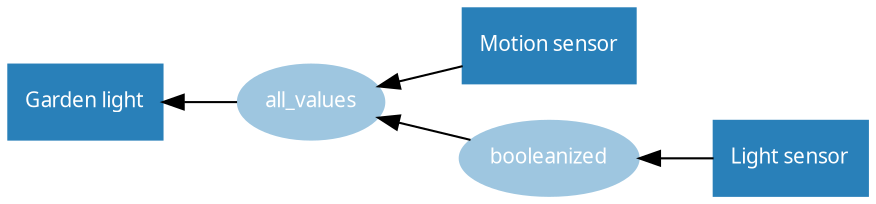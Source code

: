/* vim: set et sw=4 sts=4: */

digraph {
    graph [rankdir=RL];
    edge [arrowhead=normal, style=solid];

    /* Devices */
    node [shape=rect, style=filled, color="#2980b9", fontname=Sans, fontcolor="#ffffff", fontsize=10];

    led [label="Garden light"]
    light [label="Light sensor"]
    motion [label="Motion sensor"]

    /* functions */
    node [shape=oval, style=filled, color="#9ec6e0", fontcolor="#ffffff"];

    booleanized
    all_values

    all_values -> led;
    booleanized -> all_values;
    motion -> all_values;
    light -> booleanized;
}
